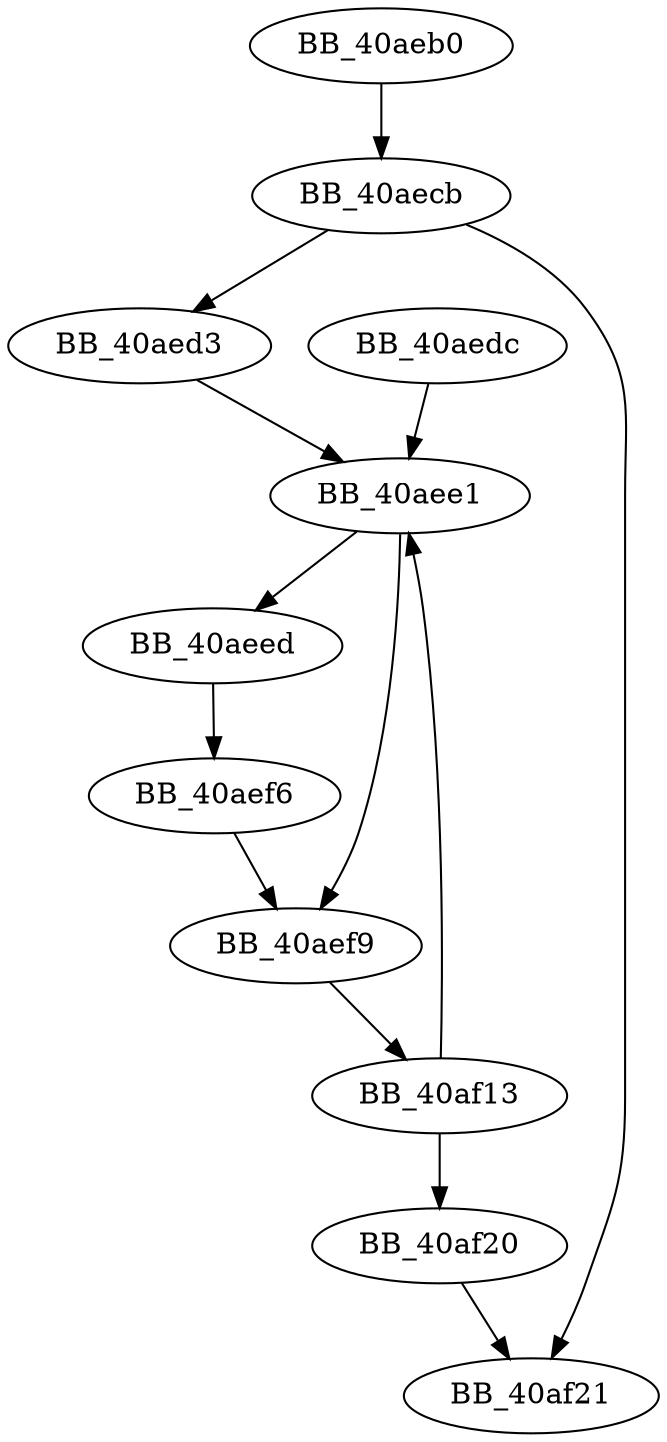 DiGraph sub_40AEB0{
BB_40aeb0->BB_40aecb
BB_40aecb->BB_40aed3
BB_40aecb->BB_40af21
BB_40aed3->BB_40aee1
BB_40aedc->BB_40aee1
BB_40aee1->BB_40aeed
BB_40aee1->BB_40aef9
BB_40aeed->BB_40aef6
BB_40aef6->BB_40aef9
BB_40aef9->BB_40af13
BB_40af13->BB_40aee1
BB_40af13->BB_40af20
BB_40af20->BB_40af21
}
